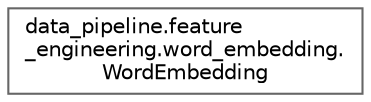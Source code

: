 digraph "Graphical Class Hierarchy"
{
 // INTERACTIVE_SVG=YES
 // LATEX_PDF_SIZE
  bgcolor="transparent";
  edge [fontname=Helvetica,fontsize=10,labelfontname=Helvetica,labelfontsize=10];
  node [fontname=Helvetica,fontsize=10,shape=box,height=0.2,width=0.4];
  rankdir="LR";
  Node0 [label="data_pipeline.feature\l_engineering.word_embedding.\lWordEmbedding",height=0.2,width=0.4,color="grey40", fillcolor="white", style="filled",URL="$classdata__pipeline_1_1feature__engineering_1_1word__embedding_1_1_word_embedding.html",tooltip=" "];
}
